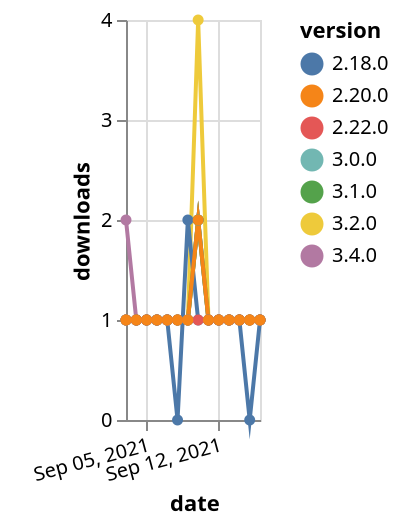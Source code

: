 {"$schema": "https://vega.github.io/schema/vega-lite/v5.json", "description": "A simple bar chart with embedded data.", "data": {"values": [{"date": "2021-09-03", "total": 117, "delta": 2, "version": "3.4.0"}, {"date": "2021-09-04", "total": 118, "delta": 1, "version": "3.4.0"}, {"date": "2021-09-05", "total": 119, "delta": 1, "version": "3.4.0"}, {"date": "2021-09-06", "total": 120, "delta": 1, "version": "3.4.0"}, {"date": "2021-09-07", "total": 121, "delta": 1, "version": "3.4.0"}, {"date": "2021-09-08", "total": 122, "delta": 1, "version": "3.4.0"}, {"date": "2021-09-09", "total": 123, "delta": 1, "version": "3.4.0"}, {"date": "2021-09-10", "total": 125, "delta": 2, "version": "3.4.0"}, {"date": "2021-09-11", "total": 126, "delta": 1, "version": "3.4.0"}, {"date": "2021-09-12", "total": 127, "delta": 1, "version": "3.4.0"}, {"date": "2021-09-13", "total": 128, "delta": 1, "version": "3.4.0"}, {"date": "2021-09-14", "total": 129, "delta": 1, "version": "3.4.0"}, {"date": "2021-09-15", "total": 130, "delta": 1, "version": "3.4.0"}, {"date": "2021-09-16", "total": 131, "delta": 1, "version": "3.4.0"}, {"date": "2021-09-03", "total": 143, "delta": 1, "version": "3.0.0"}, {"date": "2021-09-04", "total": 144, "delta": 1, "version": "3.0.0"}, {"date": "2021-09-05", "total": 145, "delta": 1, "version": "3.0.0"}, {"date": "2021-09-06", "total": 146, "delta": 1, "version": "3.0.0"}, {"date": "2021-09-07", "total": 147, "delta": 1, "version": "3.0.0"}, {"date": "2021-09-08", "total": 148, "delta": 1, "version": "3.0.0"}, {"date": "2021-09-09", "total": 149, "delta": 1, "version": "3.0.0"}, {"date": "2021-09-10", "total": 151, "delta": 2, "version": "3.0.0"}, {"date": "2021-09-11", "total": 152, "delta": 1, "version": "3.0.0"}, {"date": "2021-09-12", "total": 153, "delta": 1, "version": "3.0.0"}, {"date": "2021-09-13", "total": 154, "delta": 1, "version": "3.0.0"}, {"date": "2021-09-14", "total": 155, "delta": 1, "version": "3.0.0"}, {"date": "2021-09-15", "total": 156, "delta": 1, "version": "3.0.0"}, {"date": "2021-09-16", "total": 157, "delta": 1, "version": "3.0.0"}, {"date": "2021-09-03", "total": 167, "delta": 1, "version": "3.2.0"}, {"date": "2021-09-04", "total": 168, "delta": 1, "version": "3.2.0"}, {"date": "2021-09-05", "total": 169, "delta": 1, "version": "3.2.0"}, {"date": "2021-09-06", "total": 170, "delta": 1, "version": "3.2.0"}, {"date": "2021-09-07", "total": 171, "delta": 1, "version": "3.2.0"}, {"date": "2021-09-08", "total": 172, "delta": 1, "version": "3.2.0"}, {"date": "2021-09-09", "total": 173, "delta": 1, "version": "3.2.0"}, {"date": "2021-09-10", "total": 177, "delta": 4, "version": "3.2.0"}, {"date": "2021-09-11", "total": 178, "delta": 1, "version": "3.2.0"}, {"date": "2021-09-12", "total": 179, "delta": 1, "version": "3.2.0"}, {"date": "2021-09-13", "total": 180, "delta": 1, "version": "3.2.0"}, {"date": "2021-09-14", "total": 181, "delta": 1, "version": "3.2.0"}, {"date": "2021-09-15", "total": 182, "delta": 1, "version": "3.2.0"}, {"date": "2021-09-16", "total": 183, "delta": 1, "version": "3.2.0"}, {"date": "2021-09-03", "total": 134, "delta": 1, "version": "3.1.0"}, {"date": "2021-09-04", "total": 135, "delta": 1, "version": "3.1.0"}, {"date": "2021-09-05", "total": 136, "delta": 1, "version": "3.1.0"}, {"date": "2021-09-06", "total": 137, "delta": 1, "version": "3.1.0"}, {"date": "2021-09-07", "total": 138, "delta": 1, "version": "3.1.0"}, {"date": "2021-09-08", "total": 139, "delta": 1, "version": "3.1.0"}, {"date": "2021-09-09", "total": 140, "delta": 1, "version": "3.1.0"}, {"date": "2021-09-10", "total": 142, "delta": 2, "version": "3.1.0"}, {"date": "2021-09-11", "total": 143, "delta": 1, "version": "3.1.0"}, {"date": "2021-09-12", "total": 144, "delta": 1, "version": "3.1.0"}, {"date": "2021-09-13", "total": 145, "delta": 1, "version": "3.1.0"}, {"date": "2021-09-14", "total": 146, "delta": 1, "version": "3.1.0"}, {"date": "2021-09-15", "total": 147, "delta": 1, "version": "3.1.0"}, {"date": "2021-09-16", "total": 148, "delta": 1, "version": "3.1.0"}, {"date": "2021-09-03", "total": 220, "delta": 1, "version": "2.18.0"}, {"date": "2021-09-04", "total": 221, "delta": 1, "version": "2.18.0"}, {"date": "2021-09-05", "total": 222, "delta": 1, "version": "2.18.0"}, {"date": "2021-09-06", "total": 223, "delta": 1, "version": "2.18.0"}, {"date": "2021-09-07", "total": 224, "delta": 1, "version": "2.18.0"}, {"date": "2021-09-08", "total": 224, "delta": 0, "version": "2.18.0"}, {"date": "2021-09-09", "total": 226, "delta": 2, "version": "2.18.0"}, {"date": "2021-09-10", "total": 227, "delta": 1, "version": "2.18.0"}, {"date": "2021-09-11", "total": 228, "delta": 1, "version": "2.18.0"}, {"date": "2021-09-12", "total": 229, "delta": 1, "version": "2.18.0"}, {"date": "2021-09-13", "total": 230, "delta": 1, "version": "2.18.0"}, {"date": "2021-09-14", "total": 231, "delta": 1, "version": "2.18.0"}, {"date": "2021-09-15", "total": 231, "delta": 0, "version": "2.18.0"}, {"date": "2021-09-16", "total": 232, "delta": 1, "version": "2.18.0"}, {"date": "2021-09-03", "total": 172, "delta": 1, "version": "2.22.0"}, {"date": "2021-09-04", "total": 173, "delta": 1, "version": "2.22.0"}, {"date": "2021-09-05", "total": 174, "delta": 1, "version": "2.22.0"}, {"date": "2021-09-06", "total": 175, "delta": 1, "version": "2.22.0"}, {"date": "2021-09-07", "total": 176, "delta": 1, "version": "2.22.0"}, {"date": "2021-09-08", "total": 177, "delta": 1, "version": "2.22.0"}, {"date": "2021-09-09", "total": 178, "delta": 1, "version": "2.22.0"}, {"date": "2021-09-10", "total": 179, "delta": 1, "version": "2.22.0"}, {"date": "2021-09-11", "total": 180, "delta": 1, "version": "2.22.0"}, {"date": "2021-09-12", "total": 181, "delta": 1, "version": "2.22.0"}, {"date": "2021-09-13", "total": 182, "delta": 1, "version": "2.22.0"}, {"date": "2021-09-14", "total": 183, "delta": 1, "version": "2.22.0"}, {"date": "2021-09-15", "total": 184, "delta": 1, "version": "2.22.0"}, {"date": "2021-09-16", "total": 185, "delta": 1, "version": "2.22.0"}, {"date": "2021-09-03", "total": 303, "delta": 1, "version": "2.20.0"}, {"date": "2021-09-04", "total": 304, "delta": 1, "version": "2.20.0"}, {"date": "2021-09-05", "total": 305, "delta": 1, "version": "2.20.0"}, {"date": "2021-09-06", "total": 306, "delta": 1, "version": "2.20.0"}, {"date": "2021-09-07", "total": 307, "delta": 1, "version": "2.20.0"}, {"date": "2021-09-08", "total": 308, "delta": 1, "version": "2.20.0"}, {"date": "2021-09-09", "total": 309, "delta": 1, "version": "2.20.0"}, {"date": "2021-09-10", "total": 311, "delta": 2, "version": "2.20.0"}, {"date": "2021-09-11", "total": 312, "delta": 1, "version": "2.20.0"}, {"date": "2021-09-12", "total": 313, "delta": 1, "version": "2.20.0"}, {"date": "2021-09-13", "total": 314, "delta": 1, "version": "2.20.0"}, {"date": "2021-09-14", "total": 315, "delta": 1, "version": "2.20.0"}, {"date": "2021-09-15", "total": 316, "delta": 1, "version": "2.20.0"}, {"date": "2021-09-16", "total": 317, "delta": 1, "version": "2.20.0"}]}, "width": "container", "mark": {"type": "line", "point": {"filled": true}}, "encoding": {"x": {"field": "date", "type": "temporal", "timeUnit": "yearmonthdate", "title": "date", "axis": {"labelAngle": -15}}, "y": {"field": "delta", "type": "quantitative", "title": "downloads"}, "color": {"field": "version", "type": "nominal"}, "tooltip": {"field": "delta"}}}